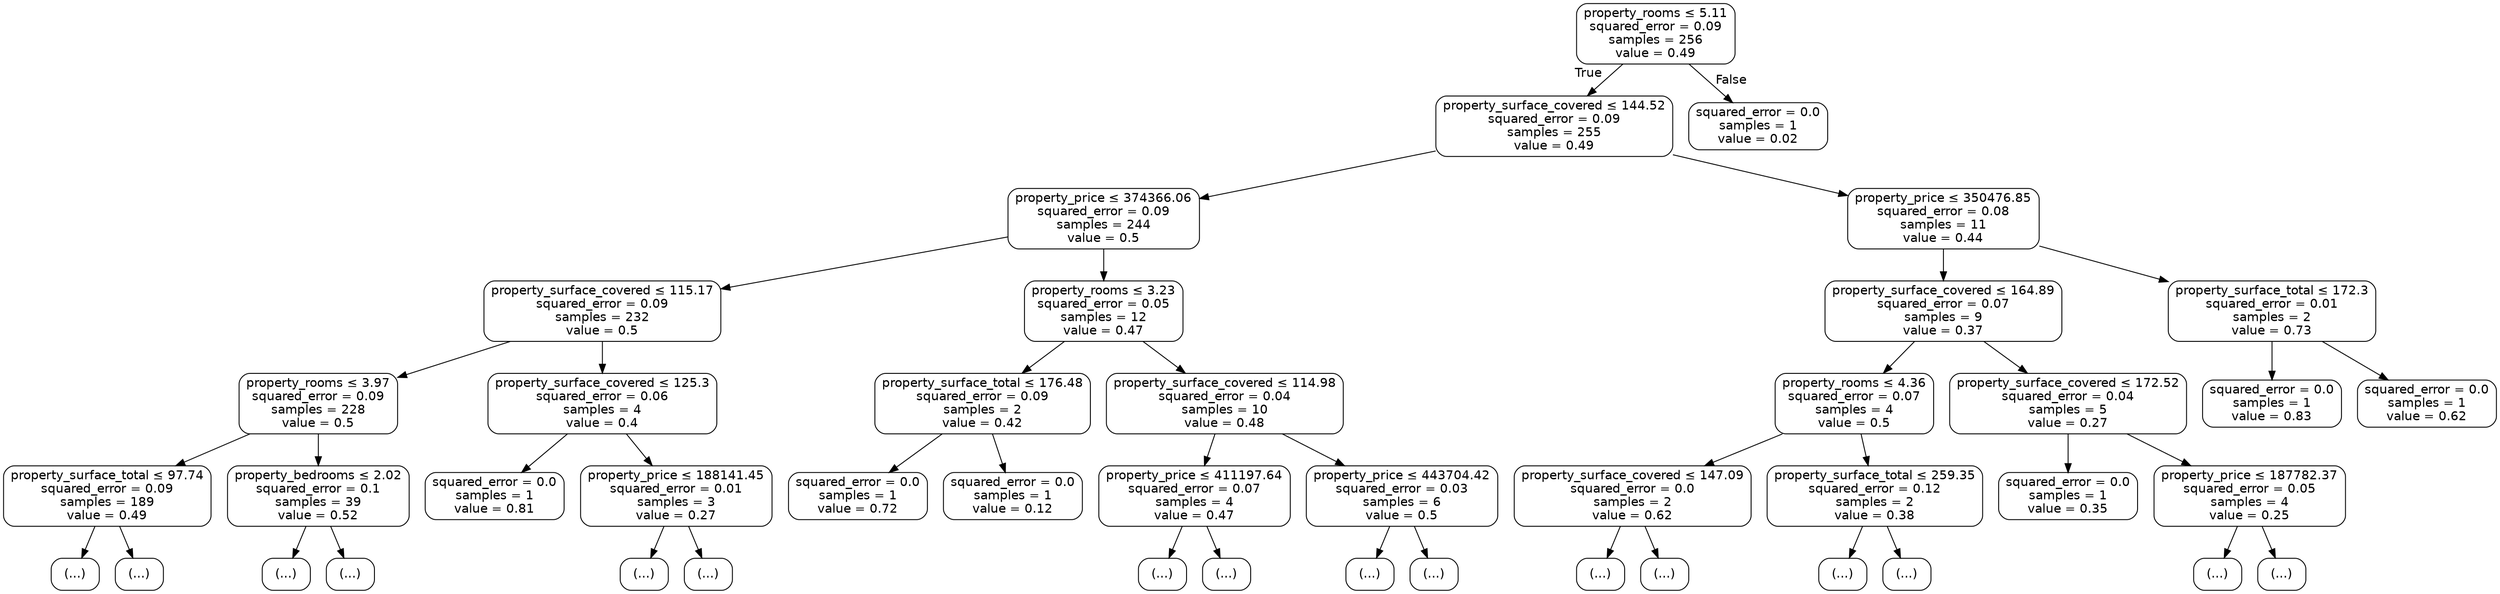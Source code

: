 digraph Tree {
node [shape=box, style="rounded", color="black", fontname="helvetica"] ;
edge [fontname="helvetica"] ;
0 [label=<property_rooms &le; 5.11<br/>squared_error = 0.09<br/>samples = 256<br/>value = 0.49>] ;
1 [label=<property_surface_covered &le; 144.52<br/>squared_error = 0.09<br/>samples = 255<br/>value = 0.49>] ;
0 -> 1 [labeldistance=2.5, labelangle=45, headlabel="True"] ;
2 [label=<property_price &le; 374366.06<br/>squared_error = 0.09<br/>samples = 244<br/>value = 0.5>] ;
1 -> 2 ;
3 [label=<property_surface_covered &le; 115.17<br/>squared_error = 0.09<br/>samples = 232<br/>value = 0.5>] ;
2 -> 3 ;
4 [label=<property_rooms &le; 3.97<br/>squared_error = 0.09<br/>samples = 228<br/>value = 0.5>] ;
3 -> 4 ;
5 [label=<property_surface_total &le; 97.74<br/>squared_error = 0.09<br/>samples = 189<br/>value = 0.49>] ;
4 -> 5 ;
6 [label="(...)"] ;
5 -> 6 ;
11 [label="(...)"] ;
5 -> 11 ;
16 [label=<property_bedrooms &le; 2.02<br/>squared_error = 0.1<br/>samples = 39<br/>value = 0.52>] ;
4 -> 16 ;
17 [label="(...)"] ;
16 -> 17 ;
20 [label="(...)"] ;
16 -> 20 ;
27 [label=<property_surface_covered &le; 125.3<br/>squared_error = 0.06<br/>samples = 4<br/>value = 0.4>] ;
3 -> 27 ;
28 [label=<squared_error = 0.0<br/>samples = 1<br/>value = 0.81>] ;
27 -> 28 ;
29 [label=<property_price &le; 188141.45<br/>squared_error = 0.01<br/>samples = 3<br/>value = 0.27>] ;
27 -> 29 ;
30 [label="(...)"] ;
29 -> 30 ;
31 [label="(...)"] ;
29 -> 31 ;
34 [label=<property_rooms &le; 3.23<br/>squared_error = 0.05<br/>samples = 12<br/>value = 0.47>] ;
2 -> 34 ;
35 [label=<property_surface_total &le; 176.48<br/>squared_error = 0.09<br/>samples = 2<br/>value = 0.42>] ;
34 -> 35 ;
36 [label=<squared_error = 0.0<br/>samples = 1<br/>value = 0.72>] ;
35 -> 36 ;
37 [label=<squared_error = 0.0<br/>samples = 1<br/>value = 0.12>] ;
35 -> 37 ;
38 [label=<property_surface_covered &le; 114.98<br/>squared_error = 0.04<br/>samples = 10<br/>value = 0.48>] ;
34 -> 38 ;
39 [label=<property_price &le; 411197.64<br/>squared_error = 0.07<br/>samples = 4<br/>value = 0.47>] ;
38 -> 39 ;
40 [label="(...)"] ;
39 -> 40 ;
45 [label="(...)"] ;
39 -> 45 ;
46 [label=<property_price &le; 443704.42<br/>squared_error = 0.03<br/>samples = 6<br/>value = 0.5>] ;
38 -> 46 ;
47 [label="(...)"] ;
46 -> 47 ;
54 [label="(...)"] ;
46 -> 54 ;
55 [label=<property_price &le; 350476.85<br/>squared_error = 0.08<br/>samples = 11<br/>value = 0.44>] ;
1 -> 55 ;
56 [label=<property_surface_covered &le; 164.89<br/>squared_error = 0.07<br/>samples = 9<br/>value = 0.37>] ;
55 -> 56 ;
57 [label=<property_rooms &le; 4.36<br/>squared_error = 0.07<br/>samples = 4<br/>value = 0.5>] ;
56 -> 57 ;
58 [label=<property_surface_covered &le; 147.09<br/>squared_error = 0.0<br/>samples = 2<br/>value = 0.62>] ;
57 -> 58 ;
59 [label="(...)"] ;
58 -> 59 ;
60 [label="(...)"] ;
58 -> 60 ;
61 [label=<property_surface_total &le; 259.35<br/>squared_error = 0.12<br/>samples = 2<br/>value = 0.38>] ;
57 -> 61 ;
62 [label="(...)"] ;
61 -> 62 ;
63 [label="(...)"] ;
61 -> 63 ;
64 [label=<property_surface_covered &le; 172.52<br/>squared_error = 0.04<br/>samples = 5<br/>value = 0.27>] ;
56 -> 64 ;
65 [label=<squared_error = 0.0<br/>samples = 1<br/>value = 0.35>] ;
64 -> 65 ;
66 [label=<property_price &le; 187782.37<br/>squared_error = 0.05<br/>samples = 4<br/>value = 0.25>] ;
64 -> 66 ;
67 [label="(...)"] ;
66 -> 67 ;
70 [label="(...)"] ;
66 -> 70 ;
73 [label=<property_surface_total &le; 172.3<br/>squared_error = 0.01<br/>samples = 2<br/>value = 0.73>] ;
55 -> 73 ;
74 [label=<squared_error = 0.0<br/>samples = 1<br/>value = 0.83>] ;
73 -> 74 ;
75 [label=<squared_error = 0.0<br/>samples = 1<br/>value = 0.62>] ;
73 -> 75 ;
76 [label=<squared_error = 0.0<br/>samples = 1<br/>value = 0.02>] ;
0 -> 76 [labeldistance=2.5, labelangle=-45, headlabel="False"] ;
}